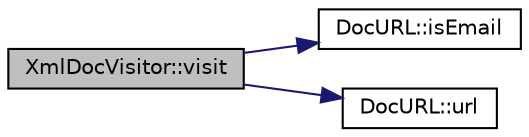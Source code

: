 digraph "XmlDocVisitor::visit"
{
 // LATEX_PDF_SIZE
  edge [fontname="Helvetica",fontsize="10",labelfontname="Helvetica",labelfontsize="10"];
  node [fontname="Helvetica",fontsize="10",shape=record];
  rankdir="LR";
  Node1 [label="XmlDocVisitor::visit",height=0.2,width=0.4,color="black", fillcolor="grey75", style="filled", fontcolor="black",tooltip=" "];
  Node1 -> Node2 [color="midnightblue",fontsize="10",style="solid",fontname="Helvetica"];
  Node2 [label="DocURL::isEmail",height=0.2,width=0.4,color="black", fillcolor="white", style="filled",URL="$classDocURL.html#ac2e7983ca9569098860da2ce21fa25f6",tooltip=" "];
  Node1 -> Node3 [color="midnightblue",fontsize="10",style="solid",fontname="Helvetica"];
  Node3 [label="DocURL::url",height=0.2,width=0.4,color="black", fillcolor="white", style="filled",URL="$classDocURL.html#a06354fa0923e369dc58da474622528a0",tooltip=" "];
}
